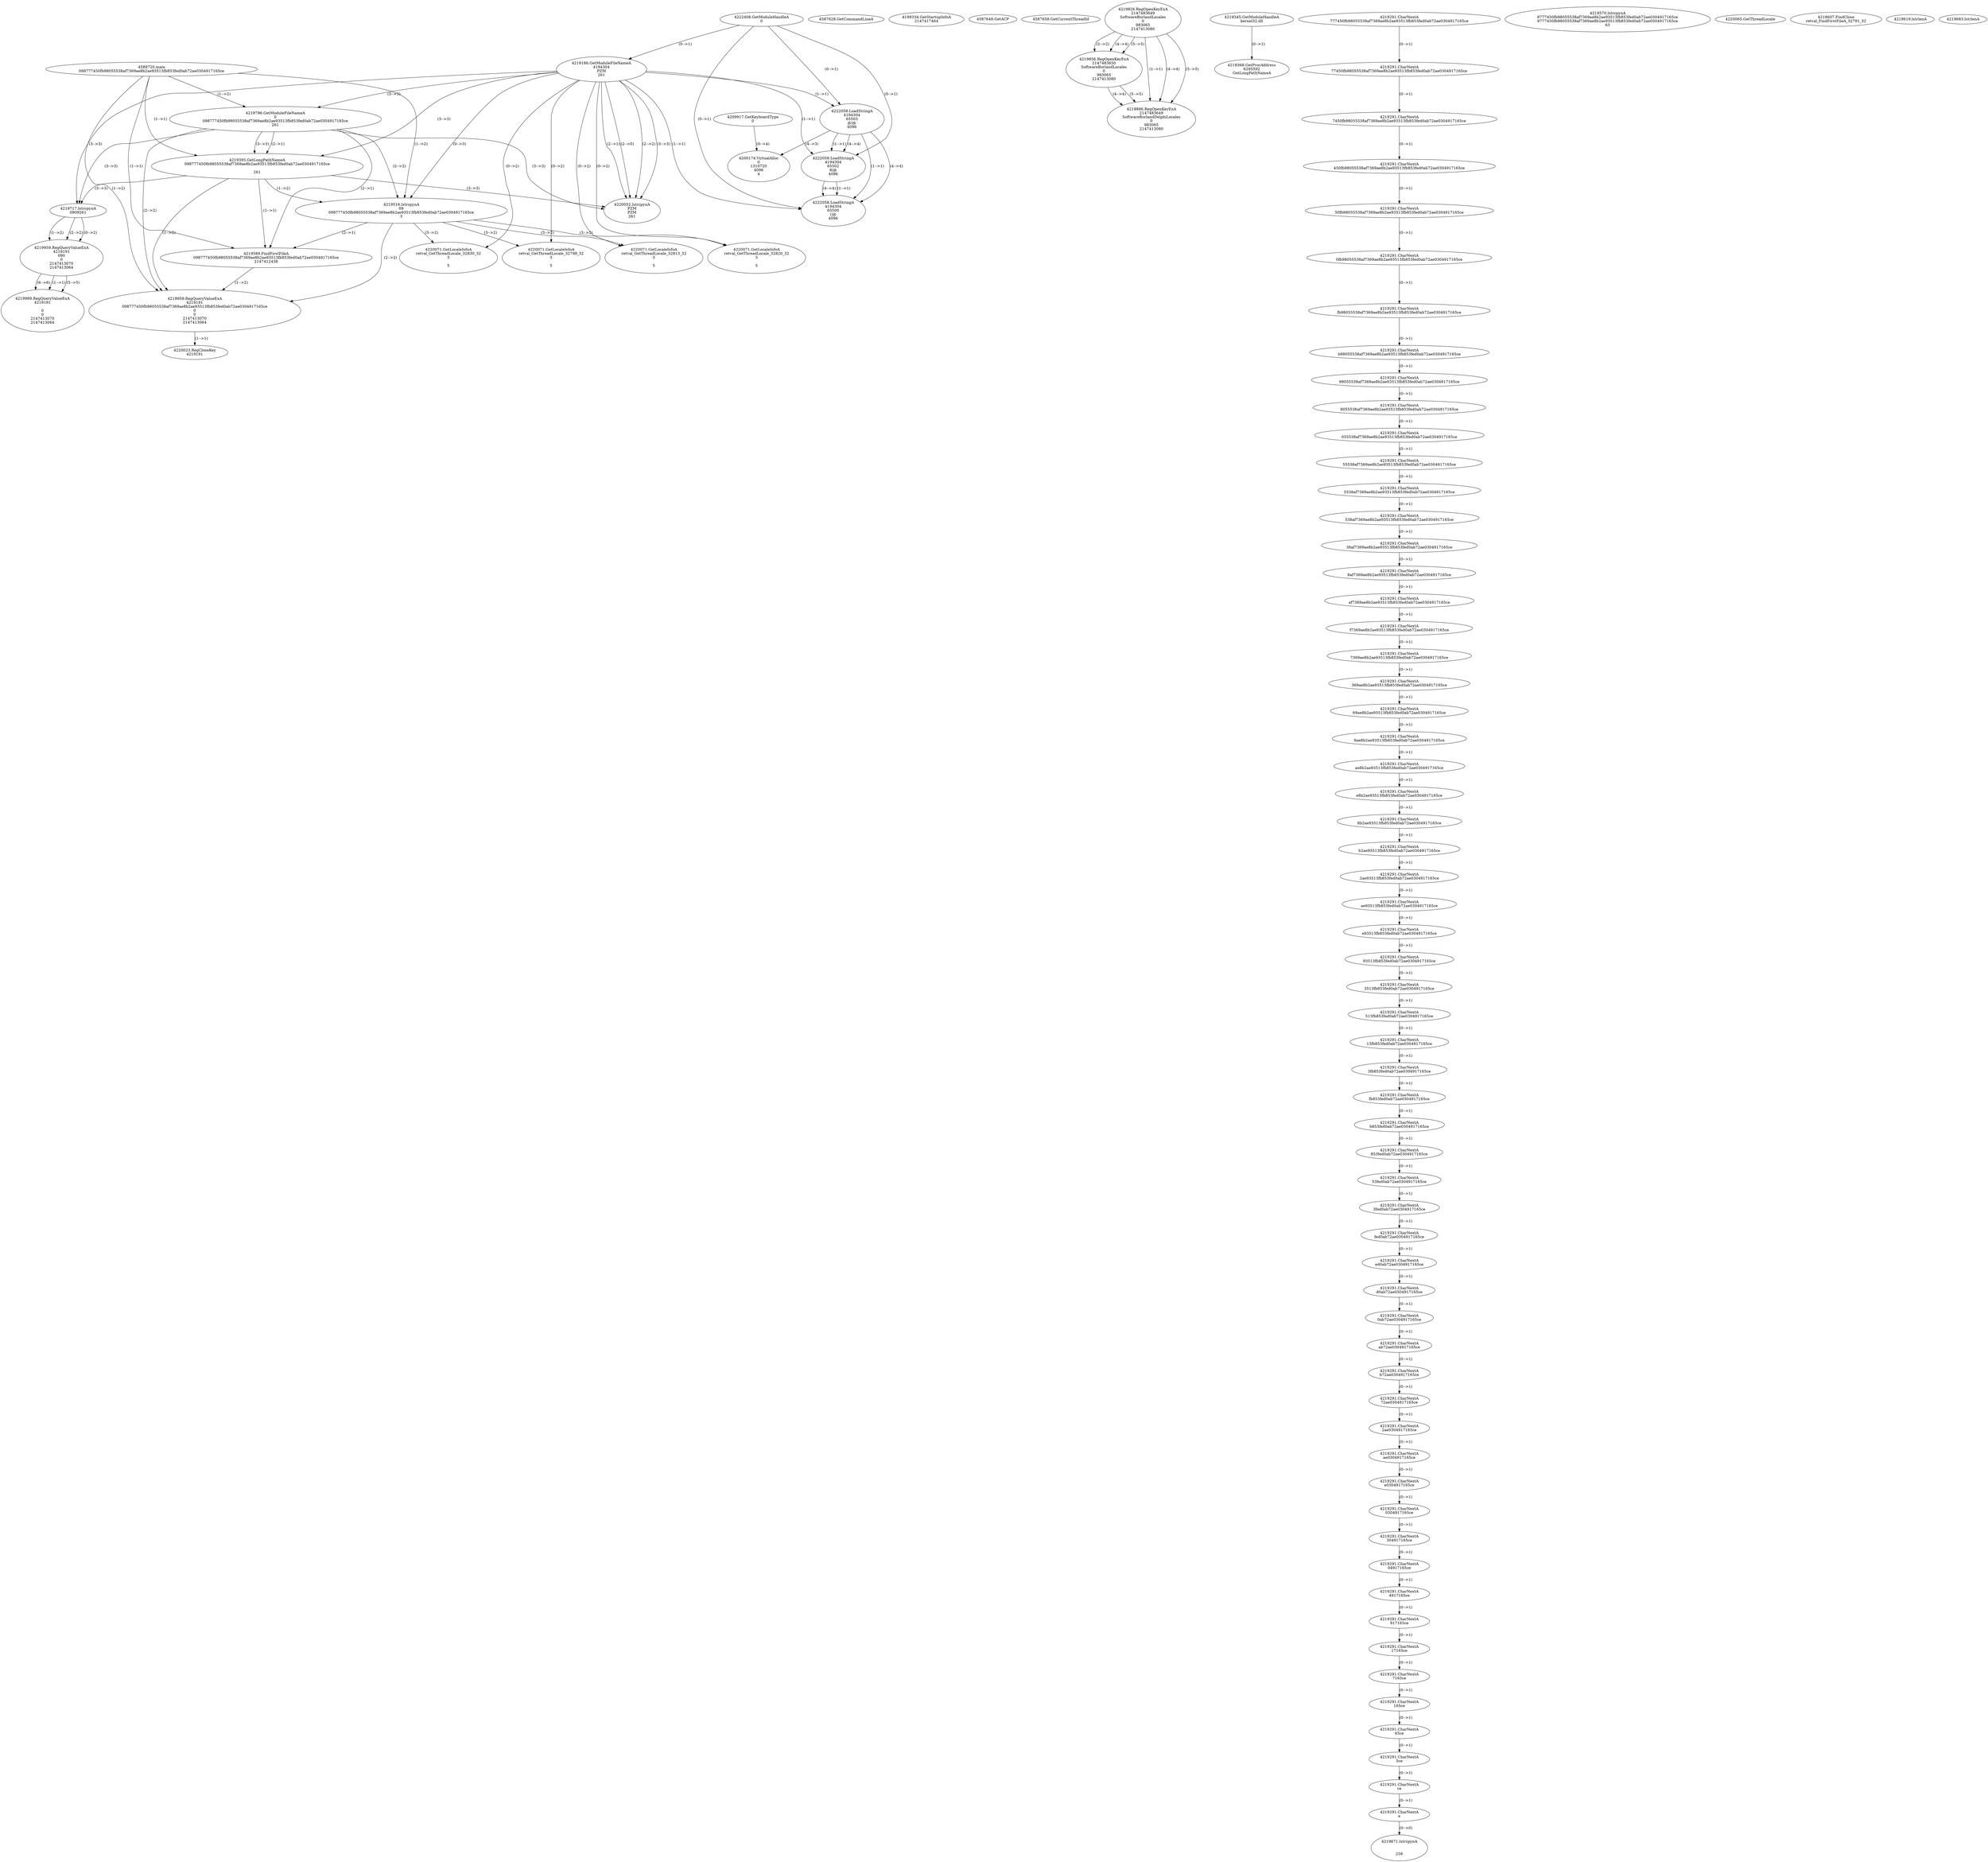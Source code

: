 // Global SCDG with merge call
digraph {
	0 [label="4589720.main
098777450fb98055538af7369ae8b2ae93513fb853fed0ab72ae0304917165ce"]
	1 [label="4222408.GetModuleHandleA
0"]
	2 [label="4209917.GetKeyboardType
0"]
	3 [label="4587628.GetCommandLineA
"]
	4 [label="4199334.GetStartupInfoA
2147417464"]
	5 [label="4587648.GetACP
"]
	6 [label="4587658.GetCurrentThreadId
"]
	7 [label="4219186.GetModuleFileNameA
4194304
PZM
261"]
	1 -> 7 [label="(0-->1)"]
	8 [label="4219796.GetModuleFileNameA
0
098777450fb98055538af7369ae8b2ae93513fb853fed0ab72ae0304917165ce
261"]
	0 -> 8 [label="(1-->2)"]
	7 -> 8 [label="(3-->3)"]
	9 [label="4219826.RegOpenKeyExA
2147483649
Software\Borland\Locales
0
983065
2147413080"]
	10 [label="4219856.RegOpenKeyExA
2147483650
Software\Borland\Locales
0
983065
2147413080"]
	9 -> 10 [label="(2-->2)"]
	9 -> 10 [label="(4-->4)"]
	9 -> 10 [label="(5-->5)"]
	11 [label="4219886.RegOpenKeyExA
2147483649
Software\Borland\Delphi\Locales
0
983065
2147413080"]
	9 -> 11 [label="(1-->1)"]
	9 -> 11 [label="(4-->4)"]
	10 -> 11 [label="(4-->4)"]
	9 -> 11 [label="(5-->5)"]
	10 -> 11 [label="(5-->5)"]
	12 [label="4219345.GetModuleHandleA
kernel32.dll"]
	13 [label="4219368.GetProcAddress
6295592
GetLongPathNameA"]
	12 -> 13 [label="(0-->1)"]
	14 [label="4219395.GetLongPathNameA
098777450fb98055538af7369ae8b2ae93513fb853fed0ab72ae0304917165ce

261"]
	0 -> 14 [label="(1-->1)"]
	8 -> 14 [label="(2-->1)"]
	7 -> 14 [label="(3-->3)"]
	8 -> 14 [label="(3-->3)"]
	15 [label="4219516.lstrcpynA
09
098777450fb98055538af7369ae8b2ae93513fb853fed0ab72ae0304917165ce
3"]
	0 -> 15 [label="(1-->2)"]
	8 -> 15 [label="(2-->2)"]
	14 -> 15 [label="(1-->2)"]
	7 -> 15 [label="(0-->3)"]
	16 [label="4219291.CharNextA
777450fb98055538af7369ae8b2ae93513fb853fed0ab72ae0304917165ce"]
	17 [label="4219291.CharNextA
77450fb98055538af7369ae8b2ae93513fb853fed0ab72ae0304917165ce"]
	16 -> 17 [label="(0-->1)"]
	18 [label="4219291.CharNextA
7450fb98055538af7369ae8b2ae93513fb853fed0ab72ae0304917165ce"]
	17 -> 18 [label="(0-->1)"]
	19 [label="4219291.CharNextA
450fb98055538af7369ae8b2ae93513fb853fed0ab72ae0304917165ce"]
	18 -> 19 [label="(0-->1)"]
	20 [label="4219291.CharNextA
50fb98055538af7369ae8b2ae93513fb853fed0ab72ae0304917165ce"]
	19 -> 20 [label="(0-->1)"]
	21 [label="4219291.CharNextA
0fb98055538af7369ae8b2ae93513fb853fed0ab72ae0304917165ce"]
	20 -> 21 [label="(0-->1)"]
	22 [label="4219291.CharNextA
fb98055538af7369ae8b2ae93513fb853fed0ab72ae0304917165ce"]
	21 -> 22 [label="(0-->1)"]
	23 [label="4219291.CharNextA
b98055538af7369ae8b2ae93513fb853fed0ab72ae0304917165ce"]
	22 -> 23 [label="(0-->1)"]
	24 [label="4219291.CharNextA
98055538af7369ae8b2ae93513fb853fed0ab72ae0304917165ce"]
	23 -> 24 [label="(0-->1)"]
	25 [label="4219291.CharNextA
8055538af7369ae8b2ae93513fb853fed0ab72ae0304917165ce"]
	24 -> 25 [label="(0-->1)"]
	26 [label="4219291.CharNextA
055538af7369ae8b2ae93513fb853fed0ab72ae0304917165ce"]
	25 -> 26 [label="(0-->1)"]
	27 [label="4219291.CharNextA
55538af7369ae8b2ae93513fb853fed0ab72ae0304917165ce"]
	26 -> 27 [label="(0-->1)"]
	28 [label="4219291.CharNextA
5538af7369ae8b2ae93513fb853fed0ab72ae0304917165ce"]
	27 -> 28 [label="(0-->1)"]
	29 [label="4219291.CharNextA
538af7369ae8b2ae93513fb853fed0ab72ae0304917165ce"]
	28 -> 29 [label="(0-->1)"]
	30 [label="4219291.CharNextA
38af7369ae8b2ae93513fb853fed0ab72ae0304917165ce"]
	29 -> 30 [label="(0-->1)"]
	31 [label="4219291.CharNextA
8af7369ae8b2ae93513fb853fed0ab72ae0304917165ce"]
	30 -> 31 [label="(0-->1)"]
	32 [label="4219291.CharNextA
af7369ae8b2ae93513fb853fed0ab72ae0304917165ce"]
	31 -> 32 [label="(0-->1)"]
	33 [label="4219291.CharNextA
f7369ae8b2ae93513fb853fed0ab72ae0304917165ce"]
	32 -> 33 [label="(0-->1)"]
	34 [label="4219291.CharNextA
7369ae8b2ae93513fb853fed0ab72ae0304917165ce"]
	33 -> 34 [label="(0-->1)"]
	35 [label="4219291.CharNextA
369ae8b2ae93513fb853fed0ab72ae0304917165ce"]
	34 -> 35 [label="(0-->1)"]
	36 [label="4219291.CharNextA
69ae8b2ae93513fb853fed0ab72ae0304917165ce"]
	35 -> 36 [label="(0-->1)"]
	37 [label="4219291.CharNextA
9ae8b2ae93513fb853fed0ab72ae0304917165ce"]
	36 -> 37 [label="(0-->1)"]
	38 [label="4219291.CharNextA
ae8b2ae93513fb853fed0ab72ae0304917165ce"]
	37 -> 38 [label="(0-->1)"]
	39 [label="4219291.CharNextA
e8b2ae93513fb853fed0ab72ae0304917165ce"]
	38 -> 39 [label="(0-->1)"]
	40 [label="4219291.CharNextA
8b2ae93513fb853fed0ab72ae0304917165ce"]
	39 -> 40 [label="(0-->1)"]
	41 [label="4219291.CharNextA
b2ae93513fb853fed0ab72ae0304917165ce"]
	40 -> 41 [label="(0-->1)"]
	42 [label="4219291.CharNextA
2ae93513fb853fed0ab72ae0304917165ce"]
	41 -> 42 [label="(0-->1)"]
	43 [label="4219291.CharNextA
ae93513fb853fed0ab72ae0304917165ce"]
	42 -> 43 [label="(0-->1)"]
	44 [label="4219291.CharNextA
e93513fb853fed0ab72ae0304917165ce"]
	43 -> 44 [label="(0-->1)"]
	45 [label="4219291.CharNextA
93513fb853fed0ab72ae0304917165ce"]
	44 -> 45 [label="(0-->1)"]
	46 [label="4219291.CharNextA
3513fb853fed0ab72ae0304917165ce"]
	45 -> 46 [label="(0-->1)"]
	47 [label="4219291.CharNextA
513fb853fed0ab72ae0304917165ce"]
	46 -> 47 [label="(0-->1)"]
	48 [label="4219291.CharNextA
13fb853fed0ab72ae0304917165ce"]
	47 -> 48 [label="(0-->1)"]
	49 [label="4219291.CharNextA
3fb853fed0ab72ae0304917165ce"]
	48 -> 49 [label="(0-->1)"]
	50 [label="4219291.CharNextA
fb853fed0ab72ae0304917165ce"]
	49 -> 50 [label="(0-->1)"]
	51 [label="4219291.CharNextA
b853fed0ab72ae0304917165ce"]
	50 -> 51 [label="(0-->1)"]
	52 [label="4219291.CharNextA
853fed0ab72ae0304917165ce"]
	51 -> 52 [label="(0-->1)"]
	53 [label="4219291.CharNextA
53fed0ab72ae0304917165ce"]
	52 -> 53 [label="(0-->1)"]
	54 [label="4219291.CharNextA
3fed0ab72ae0304917165ce"]
	53 -> 54 [label="(0-->1)"]
	55 [label="4219291.CharNextA
fed0ab72ae0304917165ce"]
	54 -> 55 [label="(0-->1)"]
	56 [label="4219291.CharNextA
ed0ab72ae0304917165ce"]
	55 -> 56 [label="(0-->1)"]
	57 [label="4219291.CharNextA
d0ab72ae0304917165ce"]
	56 -> 57 [label="(0-->1)"]
	58 [label="4219291.CharNextA
0ab72ae0304917165ce"]
	57 -> 58 [label="(0-->1)"]
	59 [label="4219291.CharNextA
ab72ae0304917165ce"]
	58 -> 59 [label="(0-->1)"]
	60 [label="4219291.CharNextA
b72ae0304917165ce"]
	59 -> 60 [label="(0-->1)"]
	61 [label="4219291.CharNextA
72ae0304917165ce"]
	60 -> 61 [label="(0-->1)"]
	62 [label="4219291.CharNextA
2ae0304917165ce"]
	61 -> 62 [label="(0-->1)"]
	63 [label="4219291.CharNextA
ae0304917165ce"]
	62 -> 63 [label="(0-->1)"]
	64 [label="4219291.CharNextA
e0304917165ce"]
	63 -> 64 [label="(0-->1)"]
	65 [label="4219291.CharNextA
0304917165ce"]
	64 -> 65 [label="(0-->1)"]
	66 [label="4219291.CharNextA
304917165ce"]
	65 -> 66 [label="(0-->1)"]
	67 [label="4219291.CharNextA
04917165ce"]
	66 -> 67 [label="(0-->1)"]
	68 [label="4219291.CharNextA
4917165ce"]
	67 -> 68 [label="(0-->1)"]
	69 [label="4219291.CharNextA
917165ce"]
	68 -> 69 [label="(0-->1)"]
	70 [label="4219291.CharNextA
17165ce"]
	69 -> 70 [label="(0-->1)"]
	71 [label="4219291.CharNextA
7165ce"]
	70 -> 71 [label="(0-->1)"]
	72 [label="4219291.CharNextA
165ce"]
	71 -> 72 [label="(0-->1)"]
	73 [label="4219291.CharNextA
65ce"]
	72 -> 73 [label="(0-->1)"]
	74 [label="4219291.CharNextA
5ce"]
	73 -> 74 [label="(0-->1)"]
	75 [label="4219291.CharNextA
ce"]
	74 -> 75 [label="(0-->1)"]
	76 [label="4219291.CharNextA
e"]
	75 -> 76 [label="(0-->1)"]
	77 [label="4219570.lstrcpynA
8777450fb98055538af7369ae8b2ae93513fb853fed0ab72ae0304917165ce
8777450fb98055538af7369ae8b2ae93513fb853fed0ab72ae0304917165ce
63"]
	78 [label="4219589.FindFirstFileA
098777450fb98055538af7369ae8b2ae93513fb853fed0ab72ae0304917165ce
2147412438"]
	0 -> 78 [label="(1-->1)"]
	8 -> 78 [label="(2-->1)"]
	14 -> 78 [label="(1-->1)"]
	15 -> 78 [label="(2-->1)"]
	79 [label="4219959.RegQueryValueExA
4219191
098777450fb98055538af7369ae8b2ae93513fb853fed0ab72ae0304917165ce
0
0
2147413070
2147413064"]
	0 -> 79 [label="(1-->2)"]
	8 -> 79 [label="(2-->2)"]
	14 -> 79 [label="(1-->2)"]
	15 -> 79 [label="(2-->2)"]
	78 -> 79 [label="(1-->2)"]
	80 [label="4220023.RegCloseKey
4219191"]
	79 -> 80 [label="(1-->1)"]
	81 [label="4220052.lstrcpynA
PZM
PZM
261"]
	7 -> 81 [label="(2-->1)"]
	7 -> 81 [label="(2-->2)"]
	7 -> 81 [label="(3-->3)"]
	8 -> 81 [label="(3-->3)"]
	14 -> 81 [label="(3-->3)"]
	7 -> 81 [label="(2-->0)"]
	82 [label="4220065.GetThreadLocale
"]
	83 [label="4220071.GetLocaleInfoA
retval_GetThreadLocale_32798_32
3

5"]
	7 -> 83 [label="(0-->2)"]
	15 -> 83 [label="(3-->2)"]
	84 [label="4222058.LoadStringA
4194304
65503
@|@
4096"]
	1 -> 84 [label="(0-->1)"]
	7 -> 84 [label="(1-->1)"]
	85 [label="4222058.LoadStringA
4194304
65502
8|@
4096"]
	1 -> 85 [label="(0-->1)"]
	7 -> 85 [label="(1-->1)"]
	84 -> 85 [label="(1-->1)"]
	84 -> 85 [label="(4-->4)"]
	86 [label="4219607.FindClose
retval_FindFirstFileA_32791_32"]
	87 [label="4219619.lstrlenA
"]
	88 [label="4219671.lstrcpynA


258"]
	76 -> 88 [label="(0-->0)"]
	89 [label="4219683.lstrlenA
"]
	90 [label="4219717.lstrcpynA
09\
09\
261"]
	7 -> 90 [label="(3-->3)"]
	8 -> 90 [label="(3-->3)"]
	14 -> 90 [label="(3-->3)"]
	91 [label="4219959.RegQueryValueExA
4219191
09\
0
0
2147413070
2147413064"]
	90 -> 91 [label="(1-->2)"]
	90 -> 91 [label="(2-->2)"]
	90 -> 91 [label="(0-->2)"]
	92 [label="4220071.GetLocaleInfoA
retval_GetThreadLocale_32813_32
3

5"]
	7 -> 92 [label="(0-->2)"]
	15 -> 92 [label="(3-->2)"]
	93 [label="4200174.VirtualAlloc
0
1310720
4096
4"]
	84 -> 93 [label="(4-->3)"]
	2 -> 93 [label="(0-->4)"]
	94 [label="4219989.RegQueryValueExA
4219191

0
0
2147413070
2147413064"]
	91 -> 94 [label="(1-->1)"]
	91 -> 94 [label="(5-->5)"]
	91 -> 94 [label="(6-->6)"]
	95 [label="4220071.GetLocaleInfoA
retval_GetThreadLocale_32830_32
3

5"]
	7 -> 95 [label="(0-->2)"]
	15 -> 95 [label="(3-->2)"]
	96 [label="4222058.LoadStringA
4194304
65500
(|@
4096"]
	1 -> 96 [label="(0-->1)"]
	7 -> 96 [label="(1-->1)"]
	84 -> 96 [label="(1-->1)"]
	85 -> 96 [label="(1-->1)"]
	84 -> 96 [label="(4-->4)"]
	85 -> 96 [label="(4-->4)"]
	97 [label="4220071.GetLocaleInfoA
retval_GetThreadLocale_32820_32
3

5"]
	7 -> 97 [label="(0-->2)"]
	15 -> 97 [label="(3-->2)"]
}
